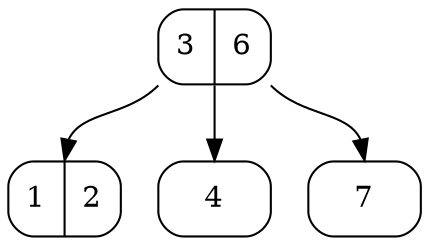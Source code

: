 digraph G {
1 [ shape = Mrecord, label = "<f1> 3|<f2> 6" ];
"1":f1 -> 2 [tailport = sw, headport = n];
1 -> 3        [tailport = s, headport = n];
"1":f2 -> 4 [tailport = se, headport = n];
2 [ shape = Mrecord, label = "<f1> 1|<f2> 2" ];
3 [ shape = Mrecord, label = "4" ];
4 [ shape = Mrecord, label = "7" ];
}
